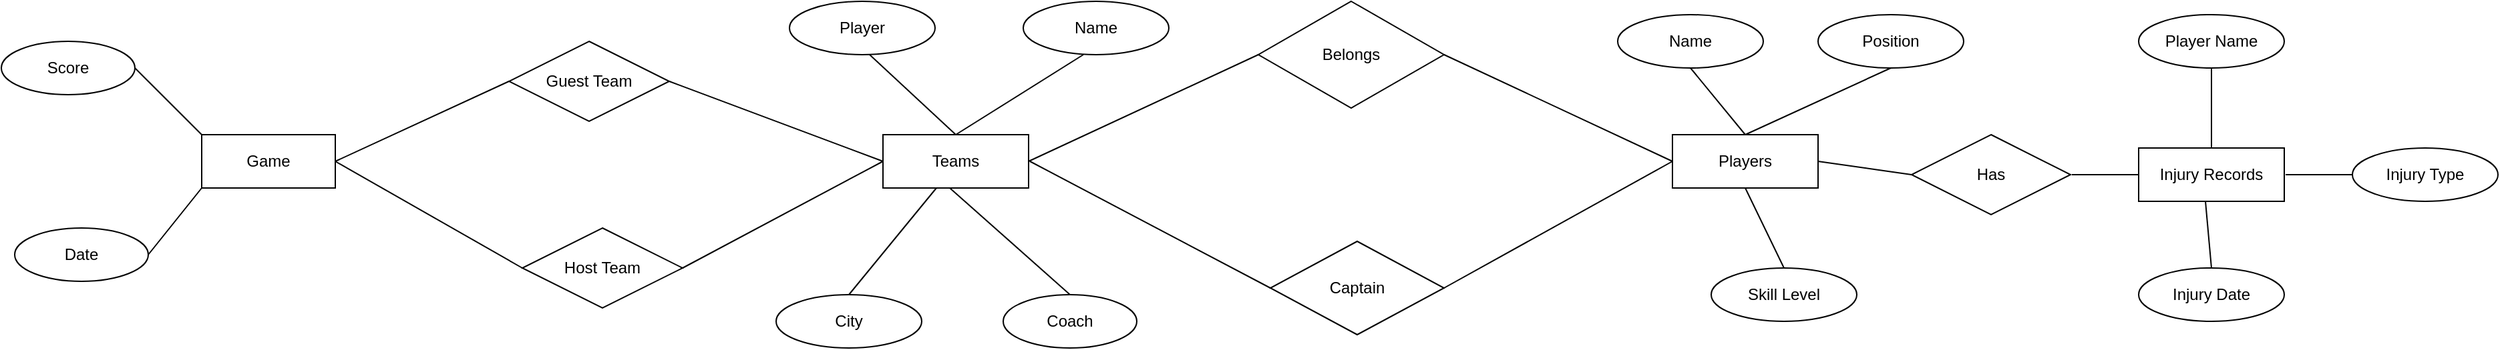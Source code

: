 <mxfile version="21.0.6" type="device"><diagram id="R2lEEEUBdFMjLlhIrx00" name="Page-1"><mxGraphModel dx="1645" dy="800" grid="1" gridSize="10" guides="1" tooltips="1" connect="1" arrows="1" fold="1" page="1" pageScale="1" pageWidth="850" pageHeight="1100" background="none" math="0" shadow="0" extFonts="Permanent Marker^https://fonts.googleapis.com/css?family=Permanent+Marker"><root><mxCell id="0"/><mxCell id="1" parent="0"/><mxCell id="C_ARlERwJndw3TbEm1U3-51" value="Teams" style="whiteSpace=wrap;html=1;align=center;" vertex="1" parent="1"><mxGeometry x="750" y="190" width="109" height="40" as="geometry"/></mxCell><mxCell id="C_ARlERwJndw3TbEm1U3-52" value="Name" style="ellipse;whiteSpace=wrap;html=1;align=center;" vertex="1" parent="1"><mxGeometry x="855" y="90" width="109" height="40" as="geometry"/></mxCell><mxCell id="C_ARlERwJndw3TbEm1U3-54" value="Coach" style="ellipse;whiteSpace=wrap;html=1;align=center;" vertex="1" parent="1"><mxGeometry x="840" y="310" width="100" height="40" as="geometry"/></mxCell><mxCell id="C_ARlERwJndw3TbEm1U3-55" value="City" style="ellipse;whiteSpace=wrap;html=1;align=center;" vertex="1" parent="1"><mxGeometry x="670" y="310" width="109" height="40" as="geometry"/></mxCell><mxCell id="C_ARlERwJndw3TbEm1U3-56" value="Player" style="ellipse;whiteSpace=wrap;html=1;align=center;" vertex="1" parent="1"><mxGeometry x="680" y="90" width="109" height="40" as="geometry"/></mxCell><mxCell id="C_ARlERwJndw3TbEm1U3-57" value="Belongs" style="shape=rhombus;perimeter=rhombusPerimeter;whiteSpace=wrap;html=1;align=center;" vertex="1" parent="1"><mxGeometry x="1031" y="90" width="139" height="80" as="geometry"/></mxCell><mxCell id="C_ARlERwJndw3TbEm1U3-58" value="Players" style="whiteSpace=wrap;html=1;align=center;" vertex="1" parent="1"><mxGeometry x="1341" y="190" width="109" height="40" as="geometry"/></mxCell><mxCell id="C_ARlERwJndw3TbEm1U3-59" value="Name" style="ellipse;whiteSpace=wrap;html=1;align=center;" vertex="1" parent="1"><mxGeometry x="1300" y="100" width="109" height="40" as="geometry"/></mxCell><mxCell id="C_ARlERwJndw3TbEm1U3-60" value="Position" style="ellipse;whiteSpace=wrap;html=1;align=center;" vertex="1" parent="1"><mxGeometry x="1450" y="100" width="109" height="40" as="geometry"/></mxCell><mxCell id="C_ARlERwJndw3TbEm1U3-61" value="Skill Level" style="ellipse;whiteSpace=wrap;html=1;align=center;" vertex="1" parent="1"><mxGeometry x="1370" y="290" width="109" height="40" as="geometry"/></mxCell><mxCell id="C_ARlERwJndw3TbEm1U3-62" value="Injury Records" style="whiteSpace=wrap;html=1;align=center;" vertex="1" parent="1"><mxGeometry x="1690" y="200" width="109" height="40" as="geometry"/></mxCell><mxCell id="C_ARlERwJndw3TbEm1U3-63" value="Has" style="shape=rhombus;perimeter=rhombusPerimeter;whiteSpace=wrap;html=1;align=center;" vertex="1" parent="1"><mxGeometry x="1520" y="190" width="119" height="60" as="geometry"/></mxCell><mxCell id="C_ARlERwJndw3TbEm1U3-64" value="Player Name" style="ellipse;whiteSpace=wrap;html=1;align=center;" vertex="1" parent="1"><mxGeometry x="1690" y="100" width="109" height="40" as="geometry"/></mxCell><mxCell id="C_ARlERwJndw3TbEm1U3-65" value="Injury Type" style="ellipse;whiteSpace=wrap;html=1;align=center;" vertex="1" parent="1"><mxGeometry x="1850" y="200" width="109" height="40" as="geometry"/></mxCell><mxCell id="C_ARlERwJndw3TbEm1U3-66" value="Injury Date" style="ellipse;whiteSpace=wrap;html=1;align=center;" vertex="1" parent="1"><mxGeometry x="1690" y="290" width="109" height="40" as="geometry"/></mxCell><mxCell id="C_ARlERwJndw3TbEm1U3-67" value="Game" style="whiteSpace=wrap;html=1;align=center;" vertex="1" parent="1"><mxGeometry x="240" y="190" width="100" height="40" as="geometry"/></mxCell><mxCell id="C_ARlERwJndw3TbEm1U3-75" value="Score" style="ellipse;whiteSpace=wrap;html=1;align=center;" vertex="1" parent="1"><mxGeometry x="90" y="120" width="100" height="40" as="geometry"/></mxCell><mxCell id="C_ARlERwJndw3TbEm1U3-76" value="Date" style="ellipse;whiteSpace=wrap;html=1;align=center;" vertex="1" parent="1"><mxGeometry x="100" y="260" width="100" height="40" as="geometry"/></mxCell><mxCell id="C_ARlERwJndw3TbEm1U3-77" value="" style="endArrow=none;html=1;rounded=0;entryX=0;entryY=1;entryDx=0;entryDy=0;" edge="1" parent="1" target="C_ARlERwJndw3TbEm1U3-67"><mxGeometry relative="1" as="geometry"><mxPoint x="200" y="280" as="sourcePoint"/><mxPoint x="360" y="269.5" as="targetPoint"/></mxGeometry></mxCell><mxCell id="C_ARlERwJndw3TbEm1U3-79" value="" style="endArrow=none;html=1;rounded=0;entryX=0;entryY=0;entryDx=0;entryDy=0;exitX=1;exitY=0.5;exitDx=0;exitDy=0;" edge="1" parent="1" source="C_ARlERwJndw3TbEm1U3-75" target="C_ARlERwJndw3TbEm1U3-67"><mxGeometry relative="1" as="geometry"><mxPoint x="200" y="160" as="sourcePoint"/><mxPoint x="360" y="170" as="targetPoint"/></mxGeometry></mxCell><mxCell id="C_ARlERwJndw3TbEm1U3-81" value="" style="endArrow=none;html=1;rounded=0;entryX=0.5;entryY=0;entryDx=0;entryDy=0;" edge="1" parent="1" target="C_ARlERwJndw3TbEm1U3-55"><mxGeometry relative="1" as="geometry"><mxPoint x="790" y="230" as="sourcePoint"/><mxPoint x="950" y="230" as="targetPoint"/></mxGeometry></mxCell><mxCell id="C_ARlERwJndw3TbEm1U3-83" value="" style="endArrow=none;html=1;rounded=0;entryX=0.5;entryY=0;entryDx=0;entryDy=0;" edge="1" parent="1" target="C_ARlERwJndw3TbEm1U3-54"><mxGeometry relative="1" as="geometry"><mxPoint x="800" y="230" as="sourcePoint"/><mxPoint x="950" y="230" as="targetPoint"/></mxGeometry></mxCell><mxCell id="C_ARlERwJndw3TbEm1U3-84" value="" style="endArrow=none;html=1;rounded=0;entryX=0.5;entryY=0;entryDx=0;entryDy=0;" edge="1" parent="1" target="C_ARlERwJndw3TbEm1U3-51"><mxGeometry relative="1" as="geometry"><mxPoint x="740" y="130" as="sourcePoint"/><mxPoint x="900" y="130" as="targetPoint"/></mxGeometry></mxCell><mxCell id="C_ARlERwJndw3TbEm1U3-85" value="" style="endArrow=none;html=1;rounded=0;entryX=0.5;entryY=0;entryDx=0;entryDy=0;" edge="1" parent="1" target="C_ARlERwJndw3TbEm1U3-51"><mxGeometry relative="1" as="geometry"><mxPoint x="900" y="130" as="sourcePoint"/><mxPoint x="1060" y="130" as="targetPoint"/></mxGeometry></mxCell><mxCell id="C_ARlERwJndw3TbEm1U3-86" value="Captain" style="shape=rhombus;perimeter=rhombusPerimeter;whiteSpace=wrap;html=1;align=center;" vertex="1" parent="1"><mxGeometry x="1040" y="270" width="130" height="70" as="geometry"/></mxCell><mxCell id="C_ARlERwJndw3TbEm1U3-87" value="" style="endArrow=none;html=1;rounded=0;entryX=0;entryY=0.5;entryDx=0;entryDy=0;" edge="1" parent="1" target="C_ARlERwJndw3TbEm1U3-86"><mxGeometry relative="1" as="geometry"><mxPoint x="860" y="210" as="sourcePoint"/><mxPoint x="1010" y="260" as="targetPoint"/></mxGeometry></mxCell><mxCell id="C_ARlERwJndw3TbEm1U3-88" value="" style="endArrow=none;html=1;rounded=0;exitX=1;exitY=0.5;exitDx=0;exitDy=0;entryX=0;entryY=0.5;entryDx=0;entryDy=0;" edge="1" parent="1" source="C_ARlERwJndw3TbEm1U3-51" target="C_ARlERwJndw3TbEm1U3-57"><mxGeometry relative="1" as="geometry"><mxPoint x="850" y="260" as="sourcePoint"/><mxPoint x="1010" y="260" as="targetPoint"/></mxGeometry></mxCell><mxCell id="C_ARlERwJndw3TbEm1U3-89" value="" style="endArrow=none;html=1;rounded=0;entryX=0;entryY=0.5;entryDx=0;entryDy=0;exitX=1;exitY=0.5;exitDx=0;exitDy=0;" edge="1" parent="1" source="C_ARlERwJndw3TbEm1U3-57" target="C_ARlERwJndw3TbEm1U3-58"><mxGeometry relative="1" as="geometry"><mxPoint x="1160" y="160" as="sourcePoint"/><mxPoint x="1170" y="260" as="targetPoint"/></mxGeometry></mxCell><mxCell id="C_ARlERwJndw3TbEm1U3-90" value="" style="endArrow=none;html=1;rounded=0;exitX=1;exitY=0.5;exitDx=0;exitDy=0;entryX=0;entryY=0.5;entryDx=0;entryDy=0;" edge="1" parent="1" source="C_ARlERwJndw3TbEm1U3-86" target="C_ARlERwJndw3TbEm1U3-58"><mxGeometry relative="1" as="geometry"><mxPoint x="1010" y="260" as="sourcePoint"/><mxPoint x="1170" y="260" as="targetPoint"/></mxGeometry></mxCell><mxCell id="C_ARlERwJndw3TbEm1U3-91" value="" style="endArrow=none;html=1;rounded=0;exitX=0.5;exitY=1;exitDx=0;exitDy=0;entryX=0.5;entryY=0;entryDx=0;entryDy=0;" edge="1" parent="1" source="C_ARlERwJndw3TbEm1U3-59" target="C_ARlERwJndw3TbEm1U3-58"><mxGeometry relative="1" as="geometry"><mxPoint x="1220" y="160" as="sourcePoint"/><mxPoint x="1380" y="160" as="targetPoint"/></mxGeometry></mxCell><mxCell id="C_ARlERwJndw3TbEm1U3-92" value="" style="endArrow=none;html=1;rounded=0;entryX=0.5;entryY=1;entryDx=0;entryDy=0;exitX=0.5;exitY=0;exitDx=0;exitDy=0;" edge="1" parent="1" source="C_ARlERwJndw3TbEm1U3-58" target="C_ARlERwJndw3TbEm1U3-60"><mxGeometry relative="1" as="geometry"><mxPoint x="1420" y="200" as="sourcePoint"/><mxPoint x="1380" y="160" as="targetPoint"/></mxGeometry></mxCell><mxCell id="C_ARlERwJndw3TbEm1U3-93" value="" style="endArrow=none;html=1;rounded=0;exitX=1;exitY=0.5;exitDx=0;exitDy=0;entryX=0;entryY=0.5;entryDx=0;entryDy=0;" edge="1" parent="1" source="C_ARlERwJndw3TbEm1U3-58" target="C_ARlERwJndw3TbEm1U3-63"><mxGeometry relative="1" as="geometry"><mxPoint x="1220" y="160" as="sourcePoint"/><mxPoint x="1380" y="160" as="targetPoint"/></mxGeometry></mxCell><mxCell id="C_ARlERwJndw3TbEm1U3-94" value="" style="endArrow=none;html=1;rounded=0;entryX=0;entryY=0.5;entryDx=0;entryDy=0;" edge="1" parent="1" target="C_ARlERwJndw3TbEm1U3-62"><mxGeometry relative="1" as="geometry"><mxPoint x="1640" y="220" as="sourcePoint"/><mxPoint x="1380" y="160" as="targetPoint"/></mxGeometry></mxCell><mxCell id="C_ARlERwJndw3TbEm1U3-95" value="" style="endArrow=none;html=1;rounded=0;entryX=0.5;entryY=1;entryDx=0;entryDy=0;exitX=0.5;exitY=0;exitDx=0;exitDy=0;" edge="1" parent="1" source="C_ARlERwJndw3TbEm1U3-61" target="C_ARlERwJndw3TbEm1U3-58"><mxGeometry relative="1" as="geometry"><mxPoint x="1220" y="160" as="sourcePoint"/><mxPoint x="1380" y="160" as="targetPoint"/></mxGeometry></mxCell><mxCell id="C_ARlERwJndw3TbEm1U3-96" value="" style="endArrow=none;html=1;rounded=0;exitX=0.5;exitY=1;exitDx=0;exitDy=0;" edge="1" parent="1" source="C_ARlERwJndw3TbEm1U3-64" target="C_ARlERwJndw3TbEm1U3-62"><mxGeometry relative="1" as="geometry"><mxPoint x="1220" y="160" as="sourcePoint"/><mxPoint x="1380" y="160" as="targetPoint"/></mxGeometry></mxCell><mxCell id="C_ARlERwJndw3TbEm1U3-97" value="" style="endArrow=none;html=1;rounded=0;entryX=0.5;entryY=0;entryDx=0;entryDy=0;" edge="1" parent="1" target="C_ARlERwJndw3TbEm1U3-66"><mxGeometry relative="1" as="geometry"><mxPoint x="1740" y="240" as="sourcePoint"/><mxPoint x="1740" y="280" as="targetPoint"/></mxGeometry></mxCell><mxCell id="C_ARlERwJndw3TbEm1U3-99" value="" style="endArrow=none;html=1;rounded=0;" edge="1" parent="1"><mxGeometry relative="1" as="geometry"><mxPoint x="1800" y="220" as="sourcePoint"/><mxPoint x="1850" y="220" as="targetPoint"/></mxGeometry></mxCell><mxCell id="C_ARlERwJndw3TbEm1U3-102" value="Guest Team" style="shape=rhombus;perimeter=rhombusPerimeter;whiteSpace=wrap;html=1;align=center;" vertex="1" parent="1"><mxGeometry x="470" y="120" width="120" height="60" as="geometry"/></mxCell><mxCell id="C_ARlERwJndw3TbEm1U3-103" value="Host Team" style="shape=rhombus;perimeter=rhombusPerimeter;whiteSpace=wrap;html=1;align=center;" vertex="1" parent="1"><mxGeometry x="480" y="260" width="120" height="60" as="geometry"/></mxCell><mxCell id="C_ARlERwJndw3TbEm1U3-104" value="" style="endArrow=none;html=1;rounded=0;entryX=0;entryY=0.5;entryDx=0;entryDy=0;exitX=1;exitY=0.5;exitDx=0;exitDy=0;" edge="1" parent="1" source="C_ARlERwJndw3TbEm1U3-103" target="C_ARlERwJndw3TbEm1U3-51"><mxGeometry relative="1" as="geometry"><mxPoint x="620" y="280" as="sourcePoint"/><mxPoint x="780" y="280" as="targetPoint"/></mxGeometry></mxCell><mxCell id="C_ARlERwJndw3TbEm1U3-105" value="" style="endArrow=none;html=1;rounded=0;entryX=0;entryY=0.5;entryDx=0;entryDy=0;exitX=1;exitY=0.5;exitDx=0;exitDy=0;" edge="1" parent="1" source="C_ARlERwJndw3TbEm1U3-102" target="C_ARlERwJndw3TbEm1U3-51"><mxGeometry relative="1" as="geometry"><mxPoint x="620" y="170" as="sourcePoint"/><mxPoint x="780" y="170" as="targetPoint"/></mxGeometry></mxCell><mxCell id="C_ARlERwJndw3TbEm1U3-106" value="" style="endArrow=none;html=1;rounded=0;entryX=0;entryY=0.5;entryDx=0;entryDy=0;exitX=1;exitY=0.5;exitDx=0;exitDy=0;" edge="1" parent="1" source="C_ARlERwJndw3TbEm1U3-67" target="C_ARlERwJndw3TbEm1U3-103"><mxGeometry relative="1" as="geometry"><mxPoint x="420" y="210" as="sourcePoint"/><mxPoint x="580" y="210" as="targetPoint"/></mxGeometry></mxCell><mxCell id="C_ARlERwJndw3TbEm1U3-107" value="" style="endArrow=none;html=1;rounded=0;entryX=0;entryY=0.5;entryDx=0;entryDy=0;exitX=1;exitY=0.5;exitDx=0;exitDy=0;" edge="1" parent="1" source="C_ARlERwJndw3TbEm1U3-67" target="C_ARlERwJndw3TbEm1U3-102"><mxGeometry relative="1" as="geometry"><mxPoint x="420" y="210" as="sourcePoint"/><mxPoint x="580" y="210" as="targetPoint"/></mxGeometry></mxCell></root></mxGraphModel></diagram></mxfile>
